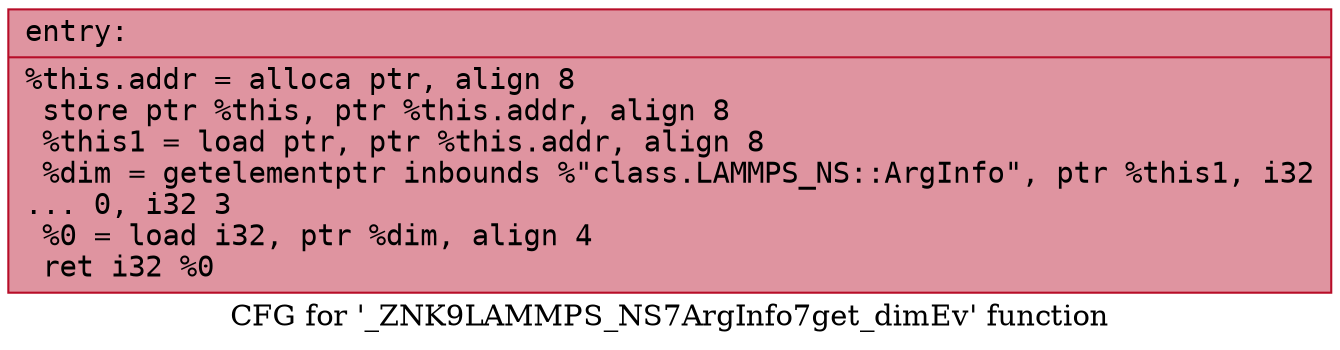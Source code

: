 digraph "CFG for '_ZNK9LAMMPS_NS7ArgInfo7get_dimEv' function" {
	label="CFG for '_ZNK9LAMMPS_NS7ArgInfo7get_dimEv' function";

	Node0x5584166d1fe0 [shape=record,color="#b70d28ff", style=filled, fillcolor="#b70d2870" fontname="Courier",label="{entry:\l|  %this.addr = alloca ptr, align 8\l  store ptr %this, ptr %this.addr, align 8\l  %this1 = load ptr, ptr %this.addr, align 8\l  %dim = getelementptr inbounds %\"class.LAMMPS_NS::ArgInfo\", ptr %this1, i32\l... 0, i32 3\l  %0 = load i32, ptr %dim, align 4\l  ret i32 %0\l}"];
}
